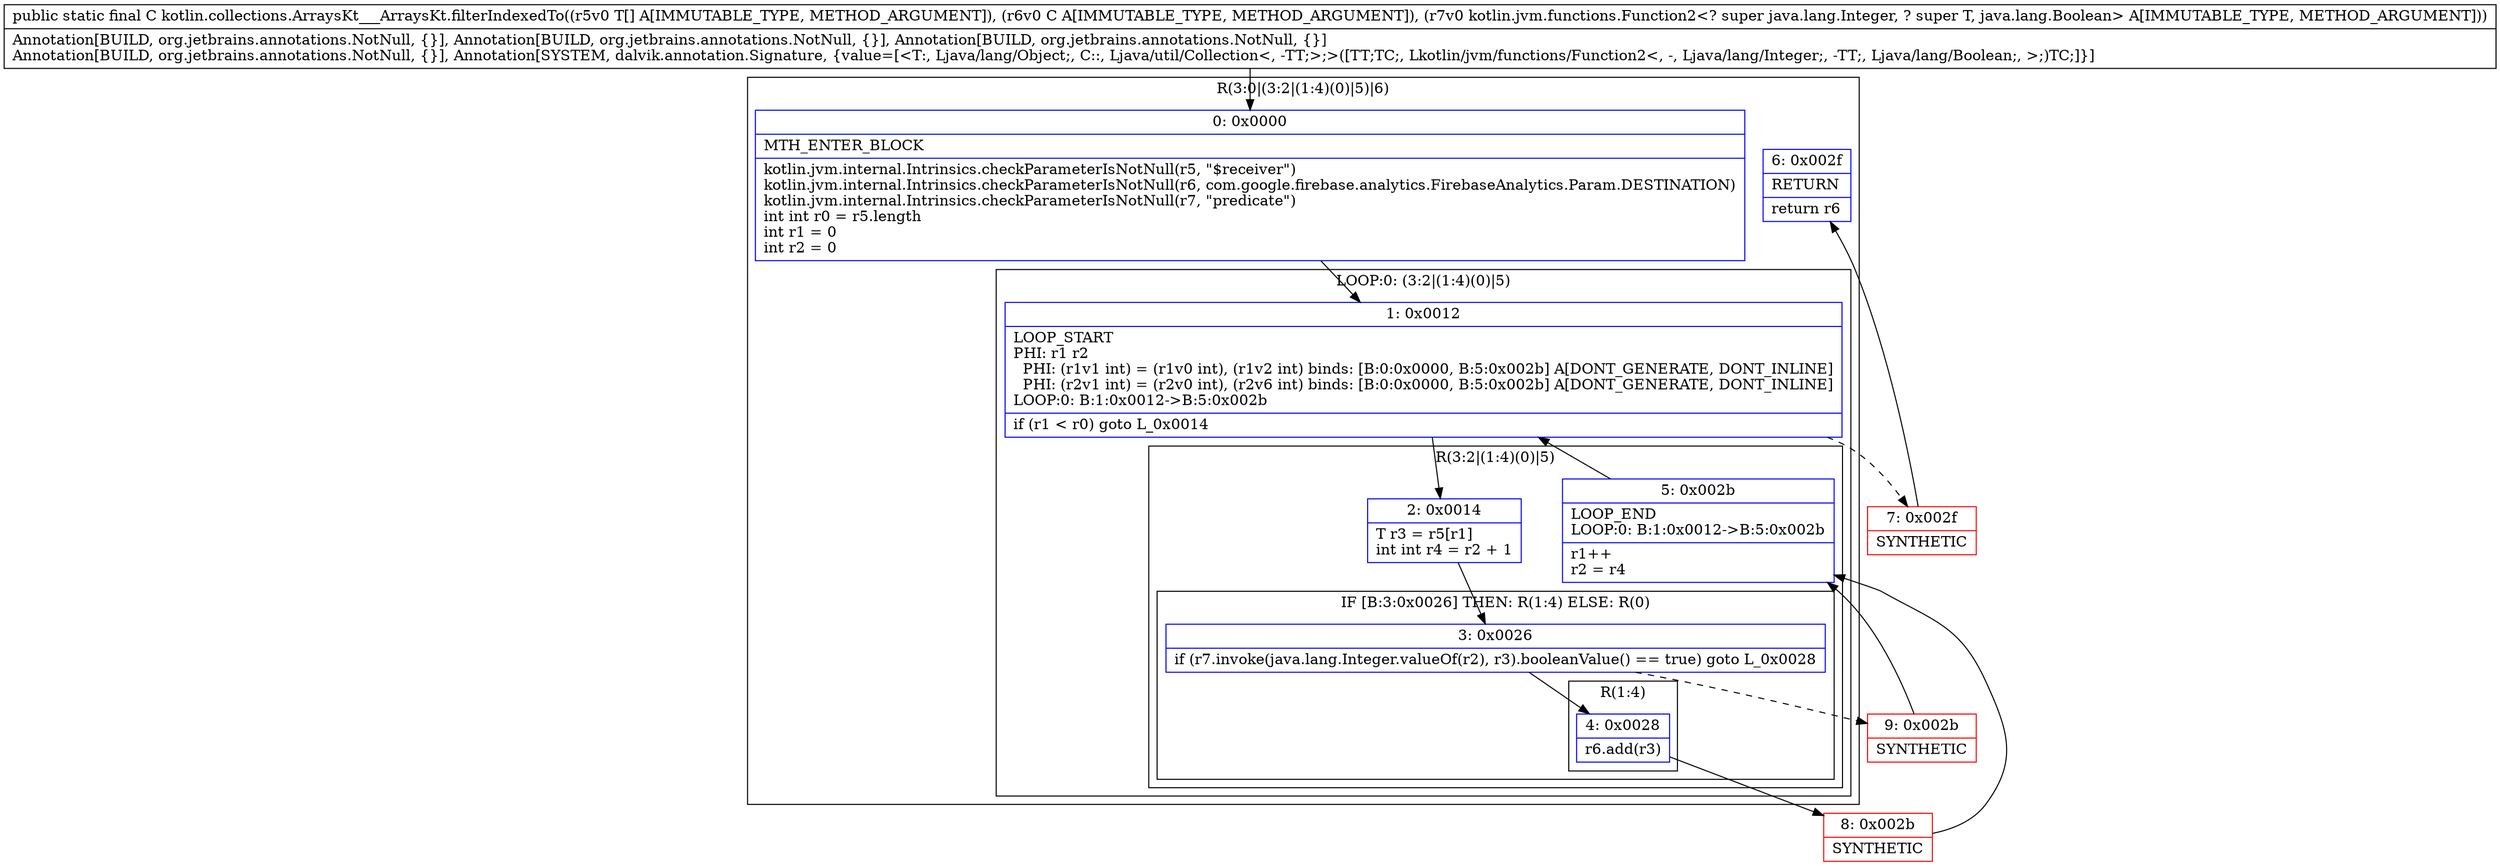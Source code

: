 digraph "CFG forkotlin.collections.ArraysKt___ArraysKt.filterIndexedTo([Ljava\/lang\/Object;Ljava\/util\/Collection;Lkotlin\/jvm\/functions\/Function2;)Ljava\/util\/Collection;" {
subgraph cluster_Region_856820015 {
label = "R(3:0|(3:2|(1:4)(0)|5)|6)";
node [shape=record,color=blue];
Node_0 [shape=record,label="{0\:\ 0x0000|MTH_ENTER_BLOCK\l|kotlin.jvm.internal.Intrinsics.checkParameterIsNotNull(r5, \"$receiver\")\lkotlin.jvm.internal.Intrinsics.checkParameterIsNotNull(r6, com.google.firebase.analytics.FirebaseAnalytics.Param.DESTINATION)\lkotlin.jvm.internal.Intrinsics.checkParameterIsNotNull(r7, \"predicate\")\lint int r0 = r5.length\lint r1 = 0\lint r2 = 0\l}"];
subgraph cluster_LoopRegion_674596729 {
label = "LOOP:0: (3:2|(1:4)(0)|5)";
node [shape=record,color=blue];
Node_1 [shape=record,label="{1\:\ 0x0012|LOOP_START\lPHI: r1 r2 \l  PHI: (r1v1 int) = (r1v0 int), (r1v2 int) binds: [B:0:0x0000, B:5:0x002b] A[DONT_GENERATE, DONT_INLINE]\l  PHI: (r2v1 int) = (r2v0 int), (r2v6 int) binds: [B:0:0x0000, B:5:0x002b] A[DONT_GENERATE, DONT_INLINE]\lLOOP:0: B:1:0x0012\-\>B:5:0x002b\l|if (r1 \< r0) goto L_0x0014\l}"];
subgraph cluster_Region_1960299124 {
label = "R(3:2|(1:4)(0)|5)";
node [shape=record,color=blue];
Node_2 [shape=record,label="{2\:\ 0x0014|T r3 = r5[r1]\lint int r4 = r2 + 1\l}"];
subgraph cluster_IfRegion_1737205213 {
label = "IF [B:3:0x0026] THEN: R(1:4) ELSE: R(0)";
node [shape=record,color=blue];
Node_3 [shape=record,label="{3\:\ 0x0026|if (r7.invoke(java.lang.Integer.valueOf(r2), r3).booleanValue() == true) goto L_0x0028\l}"];
subgraph cluster_Region_1148420978 {
label = "R(1:4)";
node [shape=record,color=blue];
Node_4 [shape=record,label="{4\:\ 0x0028|r6.add(r3)\l}"];
}
subgraph cluster_Region_1249492320 {
label = "R(0)";
node [shape=record,color=blue];
}
}
Node_5 [shape=record,label="{5\:\ 0x002b|LOOP_END\lLOOP:0: B:1:0x0012\-\>B:5:0x002b\l|r1++\lr2 = r4\l}"];
}
}
Node_6 [shape=record,label="{6\:\ 0x002f|RETURN\l|return r6\l}"];
}
Node_7 [shape=record,color=red,label="{7\:\ 0x002f|SYNTHETIC\l}"];
Node_8 [shape=record,color=red,label="{8\:\ 0x002b|SYNTHETIC\l}"];
Node_9 [shape=record,color=red,label="{9\:\ 0x002b|SYNTHETIC\l}"];
MethodNode[shape=record,label="{public static final C kotlin.collections.ArraysKt___ArraysKt.filterIndexedTo((r5v0 T[] A[IMMUTABLE_TYPE, METHOD_ARGUMENT]), (r6v0 C A[IMMUTABLE_TYPE, METHOD_ARGUMENT]), (r7v0 kotlin.jvm.functions.Function2\<? super java.lang.Integer, ? super T, java.lang.Boolean\> A[IMMUTABLE_TYPE, METHOD_ARGUMENT]))  | Annotation[BUILD, org.jetbrains.annotations.NotNull, \{\}], Annotation[BUILD, org.jetbrains.annotations.NotNull, \{\}], Annotation[BUILD, org.jetbrains.annotations.NotNull, \{\}]\lAnnotation[BUILD, org.jetbrains.annotations.NotNull, \{\}], Annotation[SYSTEM, dalvik.annotation.Signature, \{value=[\<T:, Ljava\/lang\/Object;, C::, Ljava\/util\/Collection\<, \-TT;\>;\>([TT;TC;, Lkotlin\/jvm\/functions\/Function2\<, \-, Ljava\/lang\/Integer;, \-TT;, Ljava\/lang\/Boolean;, \>;)TC;]\}]\l}"];
MethodNode -> Node_0;
Node_0 -> Node_1;
Node_1 -> Node_2;
Node_1 -> Node_7[style=dashed];
Node_2 -> Node_3;
Node_3 -> Node_4;
Node_3 -> Node_9[style=dashed];
Node_4 -> Node_8;
Node_5 -> Node_1;
Node_7 -> Node_6;
Node_8 -> Node_5;
Node_9 -> Node_5;
}

